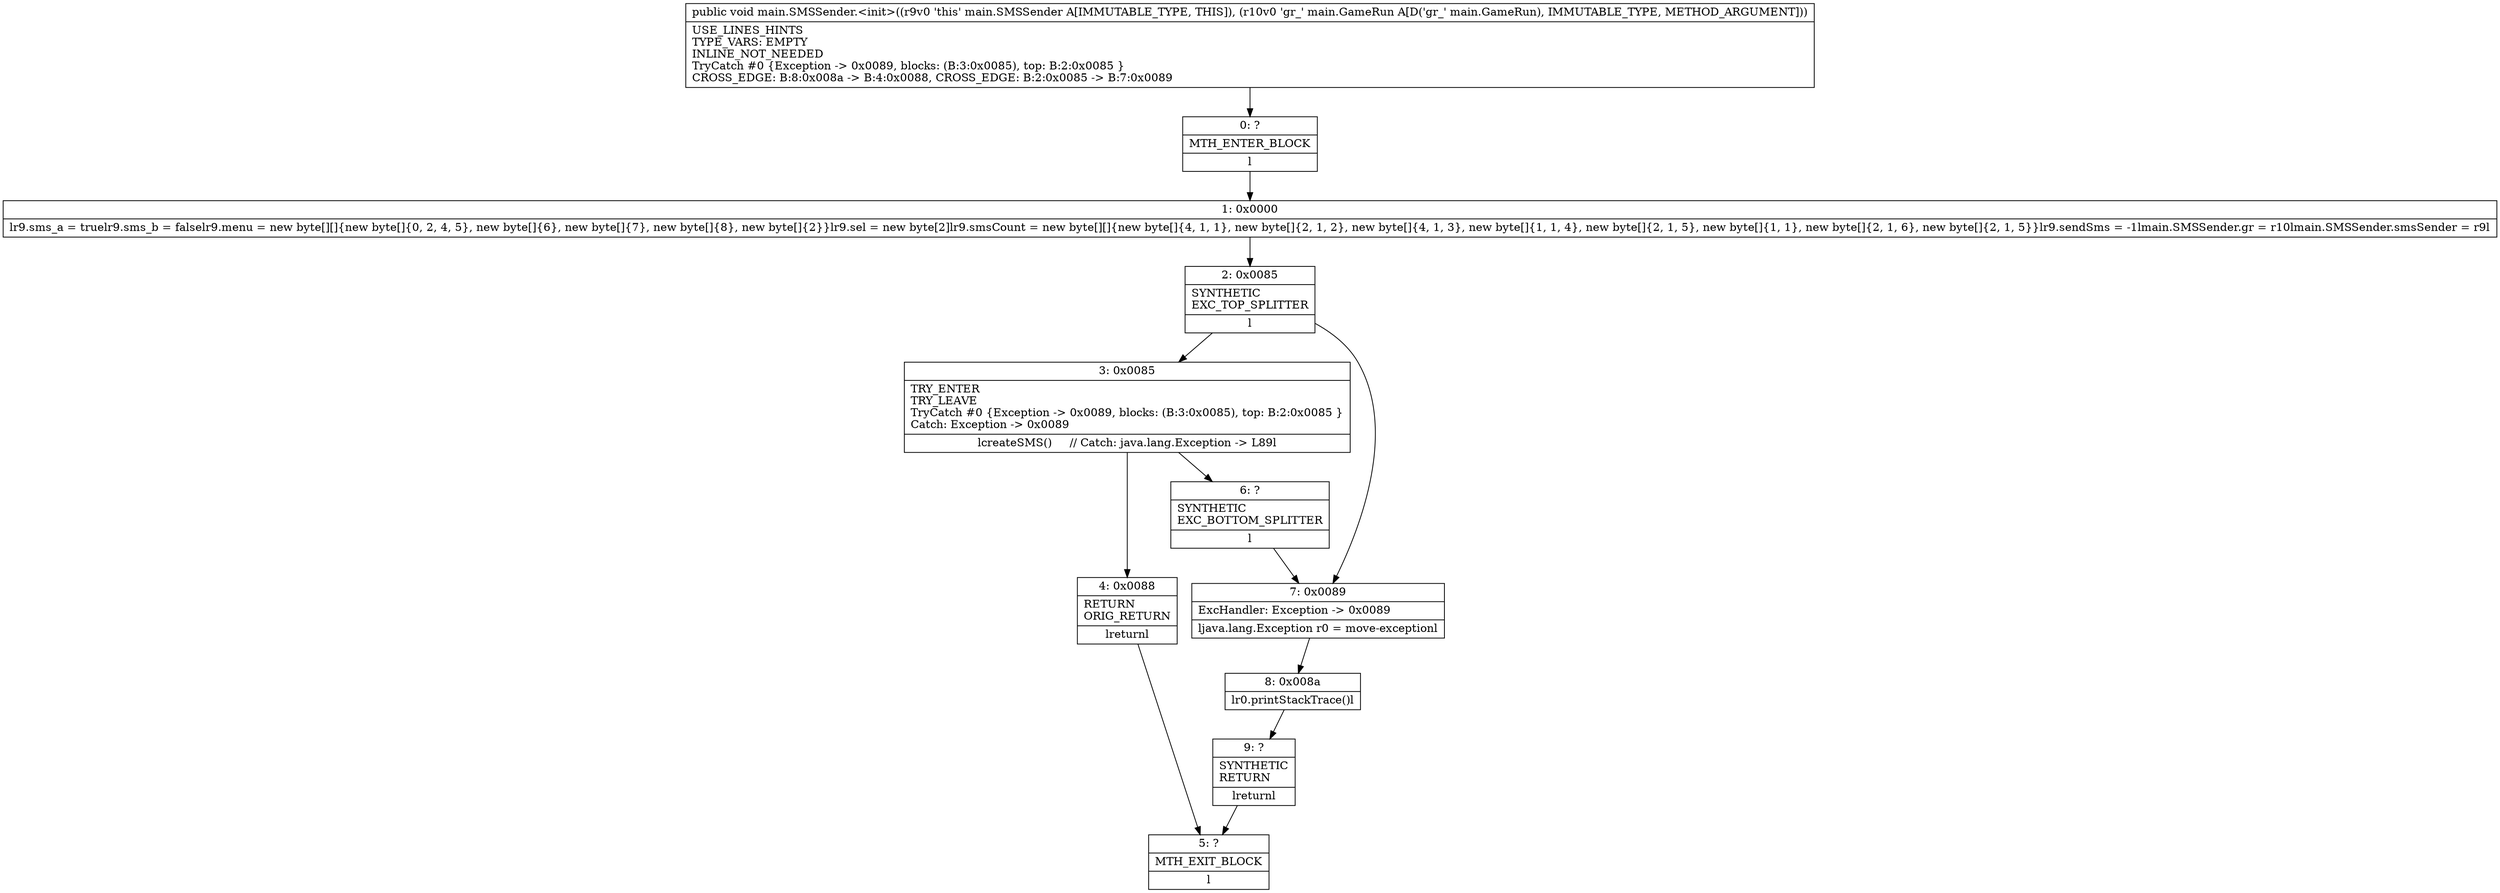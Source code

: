 digraph "CFG formain.SMSSender.\<init\>(Lmain\/GameRun;)V" {
Node_0 [shape=record,label="{0\:\ ?|MTH_ENTER_BLOCK\l|l}"];
Node_1 [shape=record,label="{1\:\ 0x0000|lr9.sms_a = truelr9.sms_b = falselr9.menu = new byte[][]\{new byte[]\{0, 2, 4, 5\}, new byte[]\{6\}, new byte[]\{7\}, new byte[]\{8\}, new byte[]\{2\}\}lr9.sel = new byte[2]lr9.smsCount = new byte[][]\{new byte[]\{4, 1, 1\}, new byte[]\{2, 1, 2\}, new byte[]\{4, 1, 3\}, new byte[]\{1, 1, 4\}, new byte[]\{2, 1, 5\}, new byte[]\{1, 1\}, new byte[]\{2, 1, 6\}, new byte[]\{2, 1, 5\}\}lr9.sendSms = \-1lmain.SMSSender.gr = r10lmain.SMSSender.smsSender = r9l}"];
Node_2 [shape=record,label="{2\:\ 0x0085|SYNTHETIC\lEXC_TOP_SPLITTER\l|l}"];
Node_3 [shape=record,label="{3\:\ 0x0085|TRY_ENTER\lTRY_LEAVE\lTryCatch #0 \{Exception \-\> 0x0089, blocks: (B:3:0x0085), top: B:2:0x0085 \}\lCatch: Exception \-\> 0x0089\l|lcreateSMS()     \/\/ Catch: java.lang.Exception \-\> L89l}"];
Node_4 [shape=record,label="{4\:\ 0x0088|RETURN\lORIG_RETURN\l|lreturnl}"];
Node_5 [shape=record,label="{5\:\ ?|MTH_EXIT_BLOCK\l|l}"];
Node_6 [shape=record,label="{6\:\ ?|SYNTHETIC\lEXC_BOTTOM_SPLITTER\l|l}"];
Node_7 [shape=record,label="{7\:\ 0x0089|ExcHandler: Exception \-\> 0x0089\l|ljava.lang.Exception r0 = move\-exceptionl}"];
Node_8 [shape=record,label="{8\:\ 0x008a|lr0.printStackTrace()l}"];
Node_9 [shape=record,label="{9\:\ ?|SYNTHETIC\lRETURN\l|lreturnl}"];
MethodNode[shape=record,label="{public void main.SMSSender.\<init\>((r9v0 'this' main.SMSSender A[IMMUTABLE_TYPE, THIS]), (r10v0 'gr_' main.GameRun A[D('gr_' main.GameRun), IMMUTABLE_TYPE, METHOD_ARGUMENT]))  | USE_LINES_HINTS\lTYPE_VARS: EMPTY\lINLINE_NOT_NEEDED\lTryCatch #0 \{Exception \-\> 0x0089, blocks: (B:3:0x0085), top: B:2:0x0085 \}\lCROSS_EDGE: B:8:0x008a \-\> B:4:0x0088, CROSS_EDGE: B:2:0x0085 \-\> B:7:0x0089\l}"];
MethodNode -> Node_0;
Node_0 -> Node_1;
Node_1 -> Node_2;
Node_2 -> Node_3;
Node_2 -> Node_7;
Node_3 -> Node_4;
Node_3 -> Node_6;
Node_4 -> Node_5;
Node_6 -> Node_7;
Node_7 -> Node_8;
Node_8 -> Node_9;
Node_9 -> Node_5;
}

